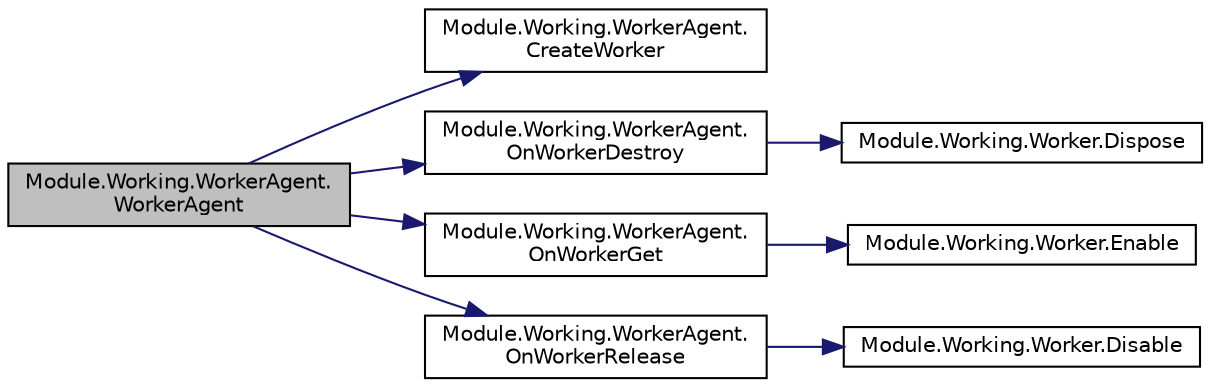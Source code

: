 digraph "Module.Working.WorkerAgent.WorkerAgent"
{
 // LATEX_PDF_SIZE
  edge [fontname="Helvetica",fontsize="10",labelfontname="Helvetica",labelfontsize="10"];
  node [fontname="Helvetica",fontsize="10",shape=record];
  rankdir="LR";
  Node1 [label="Module.Working.WorkerAgent.\lWorkerAgent",height=0.2,width=0.4,color="black", fillcolor="grey75", style="filled", fontcolor="black",tooltip=" "];
  Node1 -> Node2 [color="midnightblue",fontsize="10",style="solid",fontname="Helvetica"];
  Node2 [label="Module.Working.WorkerAgent.\lCreateWorker",height=0.2,width=0.4,color="black", fillcolor="white", style="filled",URL="$classModule_1_1Working_1_1WorkerAgent.html#a2f7088103369d0dd020fbe5c5d45833e",tooltip=" "];
  Node1 -> Node3 [color="midnightblue",fontsize="10",style="solid",fontname="Helvetica"];
  Node3 [label="Module.Working.WorkerAgent.\lOnWorkerDestroy",height=0.2,width=0.4,color="black", fillcolor="white", style="filled",URL="$classModule_1_1Working_1_1WorkerAgent.html#ab9f9491e44989f0945346200a258a2fa",tooltip=" "];
  Node3 -> Node4 [color="midnightblue",fontsize="10",style="solid",fontname="Helvetica"];
  Node4 [label="Module.Working.Worker.Dispose",height=0.2,width=0.4,color="black", fillcolor="white", style="filled",URL="$classModule_1_1Working_1_1Worker.html#ad2455ba9875647171151f68bf0d8e352",tooltip=" "];
  Node1 -> Node5 [color="midnightblue",fontsize="10",style="solid",fontname="Helvetica"];
  Node5 [label="Module.Working.WorkerAgent.\lOnWorkerGet",height=0.2,width=0.4,color="black", fillcolor="white", style="filled",URL="$classModule_1_1Working_1_1WorkerAgent.html#a8a744d7fd5a25622257cf453108effb4",tooltip=" "];
  Node5 -> Node6 [color="midnightblue",fontsize="10",style="solid",fontname="Helvetica"];
  Node6 [label="Module.Working.Worker.Enable",height=0.2,width=0.4,color="black", fillcolor="white", style="filled",URL="$classModule_1_1Working_1_1Worker.html#a5d7ecae078c7d33cc57c0660551b312d",tooltip=" "];
  Node1 -> Node7 [color="midnightblue",fontsize="10",style="solid",fontname="Helvetica"];
  Node7 [label="Module.Working.WorkerAgent.\lOnWorkerRelease",height=0.2,width=0.4,color="black", fillcolor="white", style="filled",URL="$classModule_1_1Working_1_1WorkerAgent.html#af406e7b40acb58e1b5c5d3951f3afc0b",tooltip=" "];
  Node7 -> Node8 [color="midnightblue",fontsize="10",style="solid",fontname="Helvetica"];
  Node8 [label="Module.Working.Worker.Disable",height=0.2,width=0.4,color="black", fillcolor="white", style="filled",URL="$classModule_1_1Working_1_1Worker.html#ab930824facd15fddeac2341f151654f5",tooltip=" "];
}

